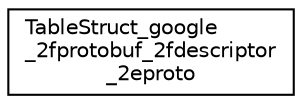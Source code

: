 digraph "类继承关系图"
{
 // LATEX_PDF_SIZE
  edge [fontname="Helvetica",fontsize="10",labelfontname="Helvetica",labelfontsize="10"];
  node [fontname="Helvetica",fontsize="10",shape=record];
  rankdir="LR";
  Node0 [label="TableStruct_google\l_2fprotobuf_2fdescriptor\l_2eproto",height=0.2,width=0.4,color="black", fillcolor="white", style="filled",URL="$structTableStruct__google__2fprotobuf__2fdescriptor__2eproto.html",tooltip=" "];
}
